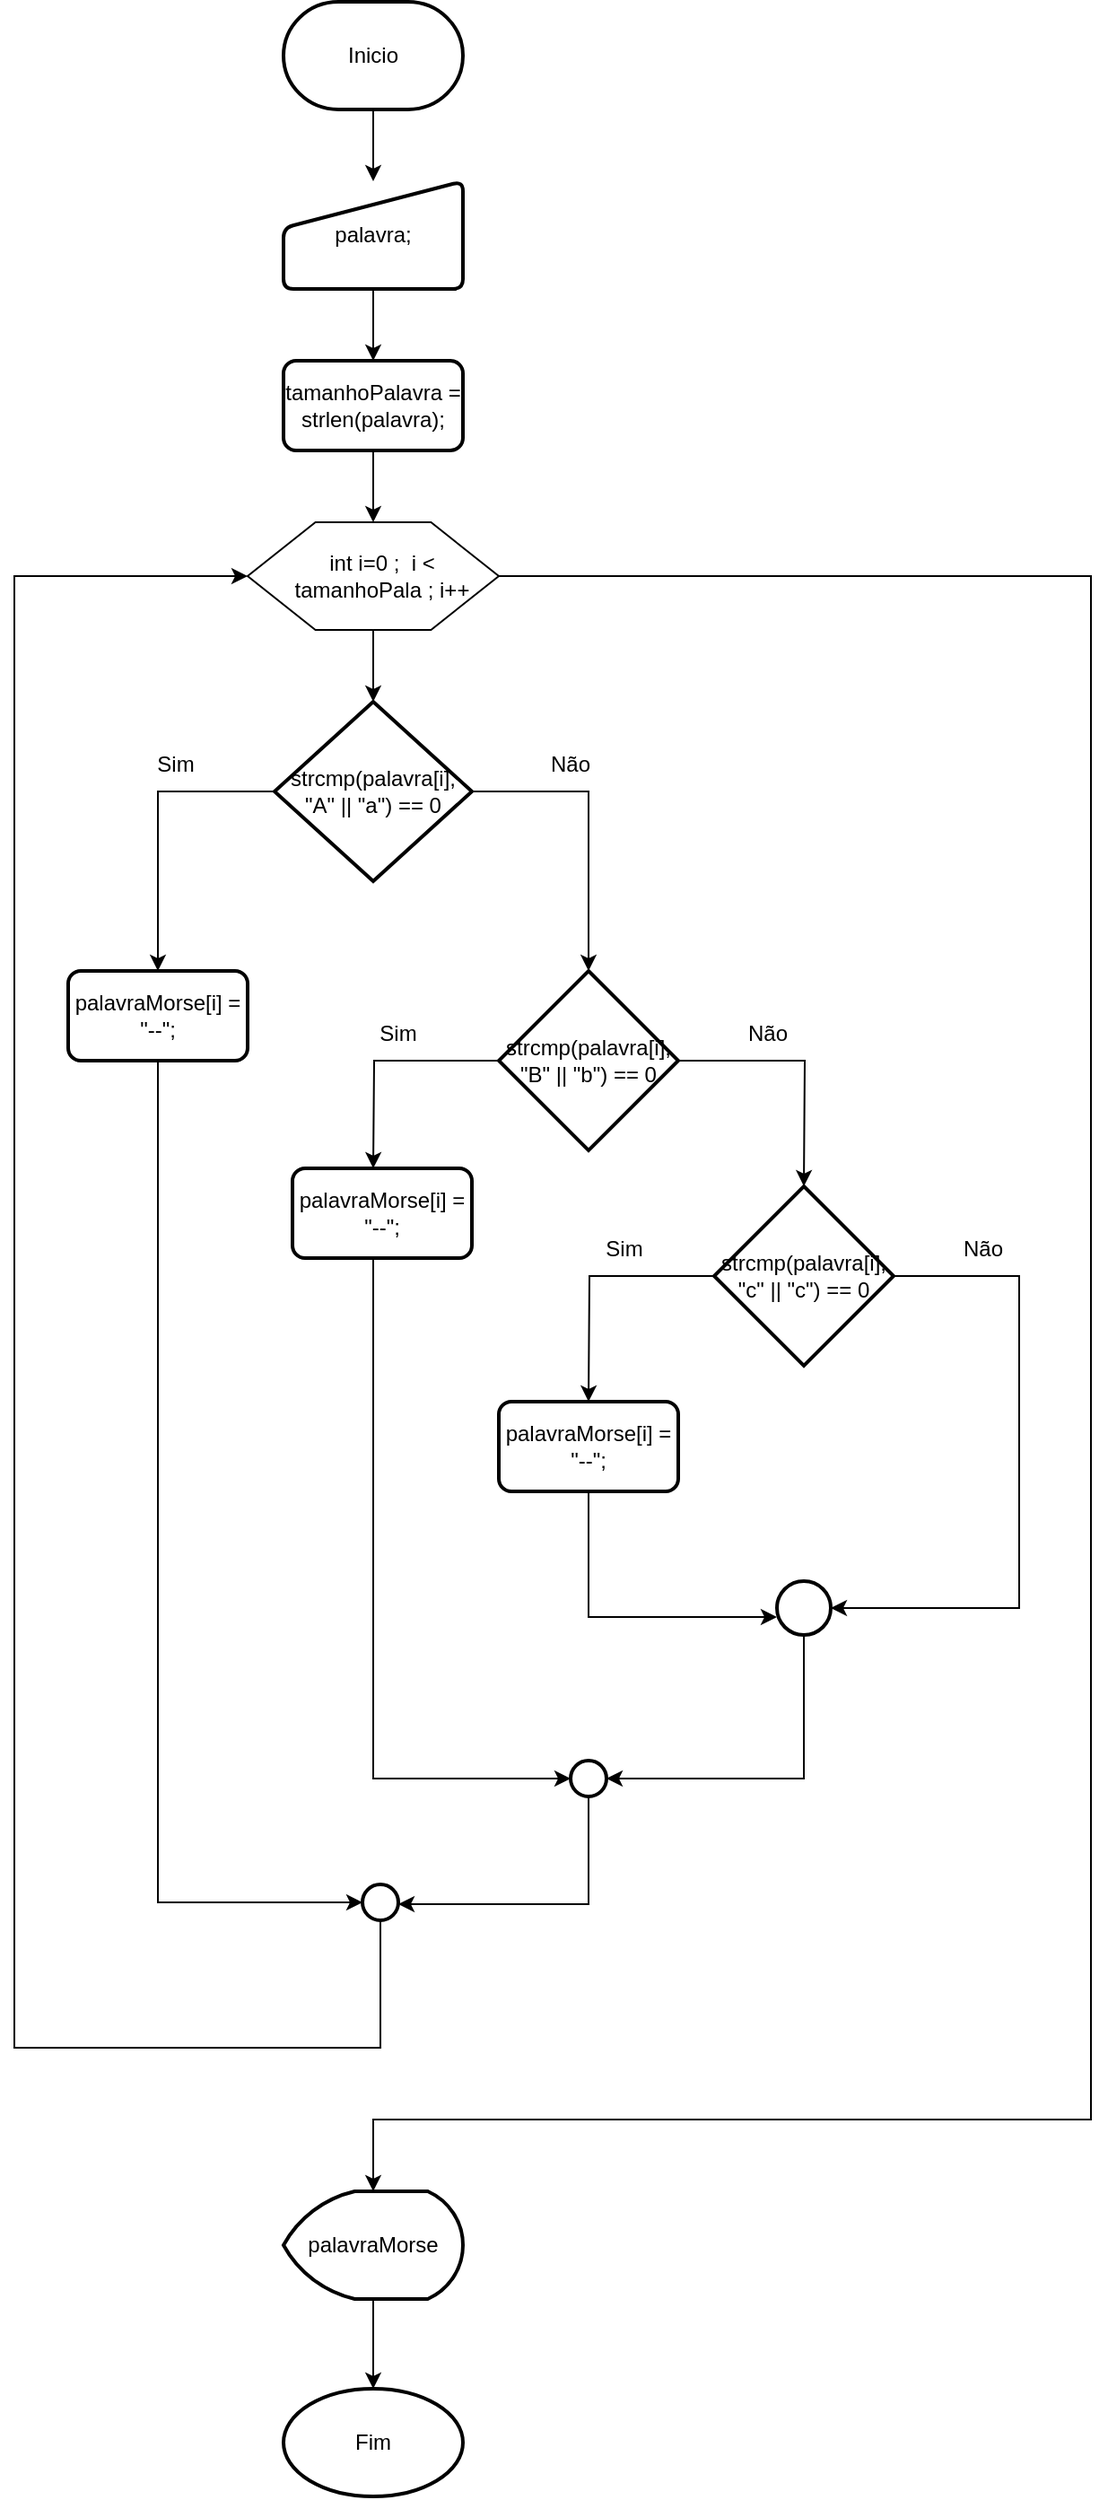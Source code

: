<mxfile version="21.6.5" type="device">
  <diagram name="Página-1" id="AbrleeXXpdHIz7jH_qef">
    <mxGraphModel dx="1687" dy="984" grid="1" gridSize="10" guides="1" tooltips="1" connect="1" arrows="1" fold="1" page="1" pageScale="1" pageWidth="827" pageHeight="1169" math="0" shadow="0">
      <root>
        <mxCell id="0" />
        <mxCell id="1" parent="0" />
        <mxCell id="LxgO7SMZxiaTg4UJ-mvf-3" style="edgeStyle=orthogonalEdgeStyle;rounded=0;orthogonalLoop=1;jettySize=auto;html=1;" edge="1" parent="1" source="LxgO7SMZxiaTg4UJ-mvf-1" target="LxgO7SMZxiaTg4UJ-mvf-2">
          <mxGeometry relative="1" as="geometry" />
        </mxCell>
        <mxCell id="LxgO7SMZxiaTg4UJ-mvf-1" value="Inicio" style="strokeWidth=2;html=1;shape=mxgraph.flowchart.terminator;whiteSpace=wrap;" vertex="1" parent="1">
          <mxGeometry x="350" y="100" width="100" height="60" as="geometry" />
        </mxCell>
        <mxCell id="LxgO7SMZxiaTg4UJ-mvf-5" style="edgeStyle=orthogonalEdgeStyle;rounded=0;orthogonalLoop=1;jettySize=auto;html=1;" edge="1" parent="1" source="LxgO7SMZxiaTg4UJ-mvf-2" target="LxgO7SMZxiaTg4UJ-mvf-7">
          <mxGeometry relative="1" as="geometry">
            <mxPoint x="400" y="300" as="targetPoint" />
          </mxGeometry>
        </mxCell>
        <mxCell id="LxgO7SMZxiaTg4UJ-mvf-2" value="palavra;" style="html=1;strokeWidth=2;shape=manualInput;whiteSpace=wrap;rounded=1;size=26;arcSize=11;" vertex="1" parent="1">
          <mxGeometry x="350" y="200" width="100" height="60" as="geometry" />
        </mxCell>
        <mxCell id="LxgO7SMZxiaTg4UJ-mvf-12" style="edgeStyle=orthogonalEdgeStyle;rounded=0;orthogonalLoop=1;jettySize=auto;html=1;entryX=0.5;entryY=0;entryDx=0;entryDy=0;" edge="1" parent="1" source="LxgO7SMZxiaTg4UJ-mvf-7" target="LxgO7SMZxiaTg4UJ-mvf-9">
          <mxGeometry relative="1" as="geometry" />
        </mxCell>
        <mxCell id="LxgO7SMZxiaTg4UJ-mvf-7" value="tamanhoPalavra = strlen(palavra);" style="rounded=1;whiteSpace=wrap;html=1;absoluteArcSize=1;arcSize=14;strokeWidth=2;" vertex="1" parent="1">
          <mxGeometry x="350" y="300" width="100" height="50" as="geometry" />
        </mxCell>
        <mxCell id="LxgO7SMZxiaTg4UJ-mvf-13" style="edgeStyle=orthogonalEdgeStyle;rounded=0;orthogonalLoop=1;jettySize=auto;html=1;" edge="1" parent="1" source="LxgO7SMZxiaTg4UJ-mvf-9" target="LxgO7SMZxiaTg4UJ-mvf-14">
          <mxGeometry relative="1" as="geometry">
            <mxPoint x="400" y="480" as="targetPoint" />
          </mxGeometry>
        </mxCell>
        <mxCell id="LxgO7SMZxiaTg4UJ-mvf-49" style="edgeStyle=orthogonalEdgeStyle;rounded=0;orthogonalLoop=1;jettySize=auto;html=1;" edge="1" parent="1" source="LxgO7SMZxiaTg4UJ-mvf-9">
          <mxGeometry relative="1" as="geometry">
            <mxPoint x="400" y="1320" as="targetPoint" />
            <Array as="points">
              <mxPoint x="800" y="420" />
              <mxPoint x="800" y="1280" />
              <mxPoint x="400" y="1280" />
            </Array>
          </mxGeometry>
        </mxCell>
        <mxCell id="LxgO7SMZxiaTg4UJ-mvf-9" value="" style="verticalLabelPosition=bottom;verticalAlign=top;html=1;shape=hexagon;perimeter=hexagonPerimeter2;arcSize=6;size=0.27;" vertex="1" parent="1">
          <mxGeometry x="330" y="390" width="140" height="60" as="geometry" />
        </mxCell>
        <mxCell id="LxgO7SMZxiaTg4UJ-mvf-11" value="int i=0 ;&amp;nbsp; i &amp;lt; tamanhoPala ; i++" style="text;html=1;strokeColor=none;fillColor=none;align=center;verticalAlign=middle;whiteSpace=wrap;rounded=0;" vertex="1" parent="1">
          <mxGeometry x="340" y="405" width="130" height="30" as="geometry" />
        </mxCell>
        <mxCell id="LxgO7SMZxiaTg4UJ-mvf-15" style="edgeStyle=orthogonalEdgeStyle;rounded=0;orthogonalLoop=1;jettySize=auto;html=1;entryX=0.5;entryY=0;entryDx=0;entryDy=0;" edge="1" parent="1" source="LxgO7SMZxiaTg4UJ-mvf-14" target="LxgO7SMZxiaTg4UJ-mvf-16">
          <mxGeometry relative="1" as="geometry">
            <mxPoint x="280" y="640" as="targetPoint" />
          </mxGeometry>
        </mxCell>
        <mxCell id="LxgO7SMZxiaTg4UJ-mvf-23" style="edgeStyle=orthogonalEdgeStyle;rounded=0;orthogonalLoop=1;jettySize=auto;html=1;" edge="1" parent="1" source="LxgO7SMZxiaTg4UJ-mvf-14" target="LxgO7SMZxiaTg4UJ-mvf-24">
          <mxGeometry relative="1" as="geometry">
            <mxPoint x="520" y="640" as="targetPoint" />
          </mxGeometry>
        </mxCell>
        <mxCell id="LxgO7SMZxiaTg4UJ-mvf-14" value="strcmp(palavra[i], &quot;A&quot; || &quot;a&quot;) == 0" style="strokeWidth=2;html=1;shape=mxgraph.flowchart.decision;whiteSpace=wrap;" vertex="1" parent="1">
          <mxGeometry x="345" y="490" width="110" height="100" as="geometry" />
        </mxCell>
        <mxCell id="LxgO7SMZxiaTg4UJ-mvf-21" style="edgeStyle=orthogonalEdgeStyle;rounded=0;orthogonalLoop=1;jettySize=auto;html=1;entryX=0;entryY=0.5;entryDx=0;entryDy=0;entryPerimeter=0;" edge="1" parent="1" source="LxgO7SMZxiaTg4UJ-mvf-16" target="LxgO7SMZxiaTg4UJ-mvf-45">
          <mxGeometry relative="1" as="geometry">
            <mxPoint x="280" y="760" as="targetPoint" />
            <Array as="points">
              <mxPoint x="280" y="1159" />
            </Array>
          </mxGeometry>
        </mxCell>
        <mxCell id="LxgO7SMZxiaTg4UJ-mvf-16" value="palavraMorse[i] = &quot;--&quot;;" style="rounded=1;whiteSpace=wrap;html=1;absoluteArcSize=1;arcSize=14;strokeWidth=2;" vertex="1" parent="1">
          <mxGeometry x="230" y="640" width="100" height="50" as="geometry" />
        </mxCell>
        <mxCell id="LxgO7SMZxiaTg4UJ-mvf-18" value="Sim" style="text;html=1;strokeColor=none;fillColor=none;align=center;verticalAlign=middle;whiteSpace=wrap;rounded=0;" vertex="1" parent="1">
          <mxGeometry x="260" y="510" width="60" height="30" as="geometry" />
        </mxCell>
        <mxCell id="LxgO7SMZxiaTg4UJ-mvf-20" value="Não" style="text;html=1;strokeColor=none;fillColor=none;align=center;verticalAlign=middle;whiteSpace=wrap;rounded=0;" vertex="1" parent="1">
          <mxGeometry x="480" y="510" width="60" height="30" as="geometry" />
        </mxCell>
        <mxCell id="LxgO7SMZxiaTg4UJ-mvf-25" style="edgeStyle=orthogonalEdgeStyle;rounded=0;orthogonalLoop=1;jettySize=auto;html=1;" edge="1" parent="1" source="LxgO7SMZxiaTg4UJ-mvf-24">
          <mxGeometry relative="1" as="geometry">
            <mxPoint x="400" y="750" as="targetPoint" />
          </mxGeometry>
        </mxCell>
        <mxCell id="LxgO7SMZxiaTg4UJ-mvf-29" style="edgeStyle=orthogonalEdgeStyle;rounded=0;orthogonalLoop=1;jettySize=auto;html=1;" edge="1" parent="1" source="LxgO7SMZxiaTg4UJ-mvf-24">
          <mxGeometry relative="1" as="geometry">
            <mxPoint x="640" y="760" as="targetPoint" />
          </mxGeometry>
        </mxCell>
        <mxCell id="LxgO7SMZxiaTg4UJ-mvf-24" value="strcmp(palavra[i], &quot;B&quot; || &quot;b&quot;) == 0" style="strokeWidth=2;html=1;shape=mxgraph.flowchart.decision;whiteSpace=wrap;" vertex="1" parent="1">
          <mxGeometry x="470" y="640" width="100" height="100" as="geometry" />
        </mxCell>
        <mxCell id="LxgO7SMZxiaTg4UJ-mvf-26" value="Sim" style="text;html=1;strokeColor=none;fillColor=none;align=center;verticalAlign=middle;whiteSpace=wrap;rounded=0;" vertex="1" parent="1">
          <mxGeometry x="384" y="660" width="60" height="30" as="geometry" />
        </mxCell>
        <mxCell id="LxgO7SMZxiaTg4UJ-mvf-41" style="edgeStyle=orthogonalEdgeStyle;rounded=0;orthogonalLoop=1;jettySize=auto;html=1;" edge="1" parent="1" source="LxgO7SMZxiaTg4UJ-mvf-28" target="LxgO7SMZxiaTg4UJ-mvf-42">
          <mxGeometry relative="1" as="geometry">
            <mxPoint x="390" y="930" as="targetPoint" />
            <Array as="points">
              <mxPoint x="400" y="1090" />
            </Array>
          </mxGeometry>
        </mxCell>
        <mxCell id="LxgO7SMZxiaTg4UJ-mvf-28" value="palavraMorse[i] = &quot;--&quot;;" style="rounded=1;whiteSpace=wrap;html=1;absoluteArcSize=1;arcSize=14;strokeWidth=2;" vertex="1" parent="1">
          <mxGeometry x="355" y="750" width="100" height="50" as="geometry" />
        </mxCell>
        <mxCell id="LxgO7SMZxiaTg4UJ-mvf-31" style="edgeStyle=orthogonalEdgeStyle;rounded=0;orthogonalLoop=1;jettySize=auto;html=1;" edge="1" parent="1" source="LxgO7SMZxiaTg4UJ-mvf-30">
          <mxGeometry relative="1" as="geometry">
            <mxPoint x="520" y="880" as="targetPoint" />
          </mxGeometry>
        </mxCell>
        <mxCell id="LxgO7SMZxiaTg4UJ-mvf-34" style="edgeStyle=orthogonalEdgeStyle;rounded=0;orthogonalLoop=1;jettySize=auto;html=1;entryX=1;entryY=0.5;entryDx=0;entryDy=0;entryPerimeter=0;" edge="1" parent="1" source="LxgO7SMZxiaTg4UJ-mvf-30" target="LxgO7SMZxiaTg4UJ-mvf-38">
          <mxGeometry relative="1" as="geometry">
            <mxPoint x="760" y="880" as="targetPoint" />
            <Array as="points">
              <mxPoint x="760" y="810" />
              <mxPoint x="760" y="995" />
            </Array>
          </mxGeometry>
        </mxCell>
        <mxCell id="LxgO7SMZxiaTg4UJ-mvf-30" value="strcmp(palavra[i], &quot;c&quot; || &quot;c&quot;) == 0" style="strokeWidth=2;html=1;shape=mxgraph.flowchart.decision;whiteSpace=wrap;" vertex="1" parent="1">
          <mxGeometry x="590" y="760" width="100" height="100" as="geometry" />
        </mxCell>
        <mxCell id="LxgO7SMZxiaTg4UJ-mvf-32" value="Sim" style="text;html=1;strokeColor=none;fillColor=none;align=center;verticalAlign=middle;whiteSpace=wrap;rounded=0;" vertex="1" parent="1">
          <mxGeometry x="510" y="780" width="60" height="30" as="geometry" />
        </mxCell>
        <mxCell id="LxgO7SMZxiaTg4UJ-mvf-33" value="Não" style="text;html=1;strokeColor=none;fillColor=none;align=center;verticalAlign=middle;whiteSpace=wrap;rounded=0;" vertex="1" parent="1">
          <mxGeometry x="590" y="660" width="60" height="30" as="geometry" />
        </mxCell>
        <mxCell id="LxgO7SMZxiaTg4UJ-mvf-35" value="Não" style="text;html=1;strokeColor=none;fillColor=none;align=center;verticalAlign=middle;whiteSpace=wrap;rounded=0;" vertex="1" parent="1">
          <mxGeometry x="710" y="780" width="60" height="30" as="geometry" />
        </mxCell>
        <mxCell id="LxgO7SMZxiaTg4UJ-mvf-37" style="edgeStyle=orthogonalEdgeStyle;rounded=0;orthogonalLoop=1;jettySize=auto;html=1;" edge="1" parent="1" source="LxgO7SMZxiaTg4UJ-mvf-36" target="LxgO7SMZxiaTg4UJ-mvf-38">
          <mxGeometry relative="1" as="geometry">
            <mxPoint x="560" y="990" as="targetPoint" />
            <Array as="points">
              <mxPoint x="520" y="1000" />
            </Array>
          </mxGeometry>
        </mxCell>
        <mxCell id="LxgO7SMZxiaTg4UJ-mvf-36" value="palavraMorse[i] = &quot;--&quot;;" style="rounded=1;whiteSpace=wrap;html=1;absoluteArcSize=1;arcSize=14;strokeWidth=2;" vertex="1" parent="1">
          <mxGeometry x="470" y="880" width="100" height="50" as="geometry" />
        </mxCell>
        <mxCell id="LxgO7SMZxiaTg4UJ-mvf-43" style="edgeStyle=orthogonalEdgeStyle;rounded=0;orthogonalLoop=1;jettySize=auto;html=1;entryX=1;entryY=0.5;entryDx=0;entryDy=0;entryPerimeter=0;" edge="1" parent="1" source="LxgO7SMZxiaTg4UJ-mvf-38" target="LxgO7SMZxiaTg4UJ-mvf-42">
          <mxGeometry relative="1" as="geometry">
            <Array as="points">
              <mxPoint x="640" y="1090" />
            </Array>
          </mxGeometry>
        </mxCell>
        <mxCell id="LxgO7SMZxiaTg4UJ-mvf-38" value="" style="strokeWidth=2;html=1;shape=mxgraph.flowchart.start_2;whiteSpace=wrap;" vertex="1" parent="1">
          <mxGeometry x="625" y="980" width="30" height="30" as="geometry" />
        </mxCell>
        <mxCell id="LxgO7SMZxiaTg4UJ-mvf-44" style="edgeStyle=orthogonalEdgeStyle;rounded=0;orthogonalLoop=1;jettySize=auto;html=1;" edge="1" parent="1" source="LxgO7SMZxiaTg4UJ-mvf-42" target="LxgO7SMZxiaTg4UJ-mvf-45">
          <mxGeometry relative="1" as="geometry">
            <mxPoint x="480" y="1170" as="targetPoint" />
            <Array as="points">
              <mxPoint x="520" y="1160" />
            </Array>
          </mxGeometry>
        </mxCell>
        <mxCell id="LxgO7SMZxiaTg4UJ-mvf-42" value="" style="strokeWidth=2;html=1;shape=mxgraph.flowchart.start_2;whiteSpace=wrap;" vertex="1" parent="1">
          <mxGeometry x="510" y="1080" width="20" height="20" as="geometry" />
        </mxCell>
        <mxCell id="LxgO7SMZxiaTg4UJ-mvf-46" style="edgeStyle=orthogonalEdgeStyle;rounded=0;orthogonalLoop=1;jettySize=auto;html=1;entryX=0;entryY=0.5;entryDx=0;entryDy=0;" edge="1" parent="1" source="LxgO7SMZxiaTg4UJ-mvf-45" target="LxgO7SMZxiaTg4UJ-mvf-9">
          <mxGeometry relative="1" as="geometry">
            <Array as="points">
              <mxPoint x="404" y="1240" />
              <mxPoint x="200" y="1240" />
              <mxPoint x="200" y="420" />
            </Array>
          </mxGeometry>
        </mxCell>
        <mxCell id="LxgO7SMZxiaTg4UJ-mvf-45" value="" style="strokeWidth=2;html=1;shape=mxgraph.flowchart.start_2;whiteSpace=wrap;" vertex="1" parent="1">
          <mxGeometry x="394" y="1149" width="20" height="20" as="geometry" />
        </mxCell>
        <mxCell id="LxgO7SMZxiaTg4UJ-mvf-52" style="edgeStyle=orthogonalEdgeStyle;rounded=0;orthogonalLoop=1;jettySize=auto;html=1;" edge="1" parent="1" source="LxgO7SMZxiaTg4UJ-mvf-51" target="LxgO7SMZxiaTg4UJ-mvf-55">
          <mxGeometry relative="1" as="geometry">
            <mxPoint x="400.059" y="1410" as="targetPoint" />
          </mxGeometry>
        </mxCell>
        <mxCell id="LxgO7SMZxiaTg4UJ-mvf-51" value="palavraMorse" style="strokeWidth=2;html=1;shape=mxgraph.flowchart.display;whiteSpace=wrap;" vertex="1" parent="1">
          <mxGeometry x="350" y="1320" width="100" height="60" as="geometry" />
        </mxCell>
        <mxCell id="LxgO7SMZxiaTg4UJ-mvf-55" value="Fim" style="strokeWidth=2;html=1;shape=mxgraph.flowchart.start_1;whiteSpace=wrap;" vertex="1" parent="1">
          <mxGeometry x="350" y="1430" width="100" height="60" as="geometry" />
        </mxCell>
      </root>
    </mxGraphModel>
  </diagram>
</mxfile>
